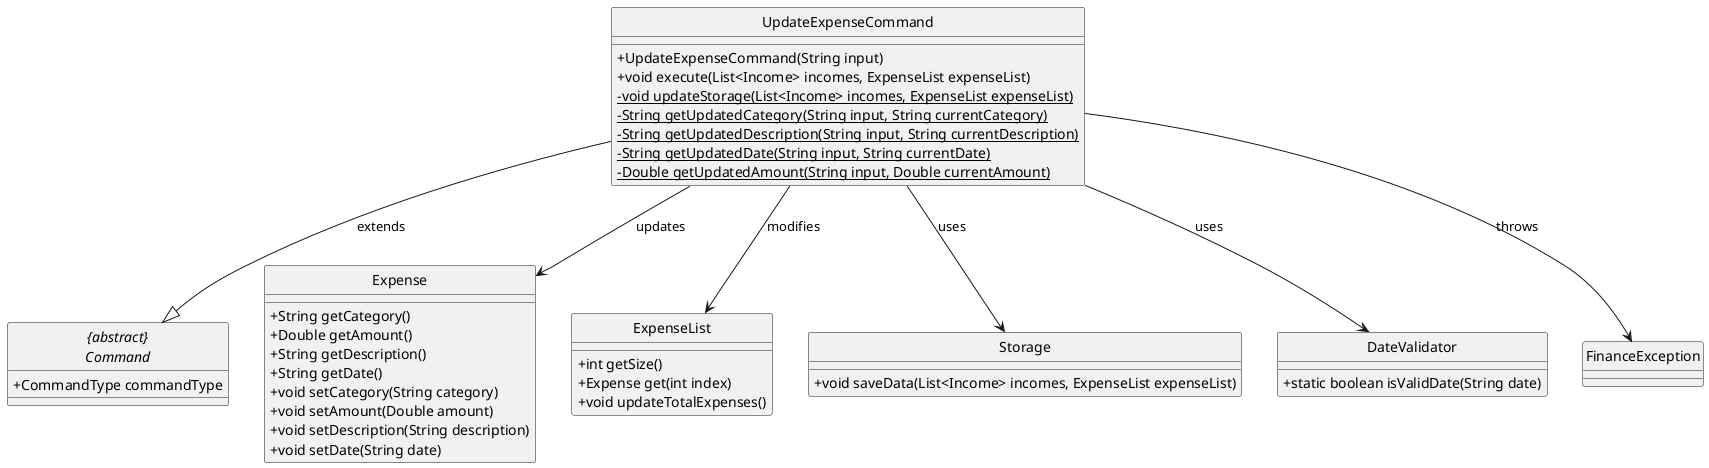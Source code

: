 @startuml

hide circle
skinparam classAttributeIconSize 0


    class UpdateExpenseCommand {
        + UpdateExpenseCommand(String input)
        + void execute(List<Income> incomes, ExpenseList expenseList)
        - {static} void updateStorage(List<Income> incomes, ExpenseList expenseList)
        - {static} String getUpdatedCategory(String input, String currentCategory)
        - {static} String getUpdatedDescription(String input, String currentDescription)
        - {static} String getUpdatedDate(String input, String currentDate)
        - {static} Double getUpdatedAmount(String input, Double currentAmount)
    }


abstract class "{abstract}\nCommand" {
    + CommandType commandType
}

class Expense {
    + String getCategory()
    + Double getAmount()
    + String getDescription()
    + String getDate()
    + void setCategory(String category)
    + void setAmount(Double amount)
    + void setDescription(String description)
    + void setDate(String date)
}

class ExpenseList {
    + int getSize()
    + Expense get(int index)
    + void updateTotalExpenses()
}

class Storage {
    + void saveData(List<Income> incomes, ExpenseList expenseList)
}

class DateValidator {
    + static boolean isValidDate(String date)
}

class FinanceException {
}

UpdateExpenseCommand --|> "{abstract}\nCommand" : extends
UpdateExpenseCommand --> Expense : updates
UpdateExpenseCommand --> ExpenseList : modifies
UpdateExpenseCommand --> Storage : uses
UpdateExpenseCommand --> DateValidator : uses
UpdateExpenseCommand --> FinanceException : throws

@enduml